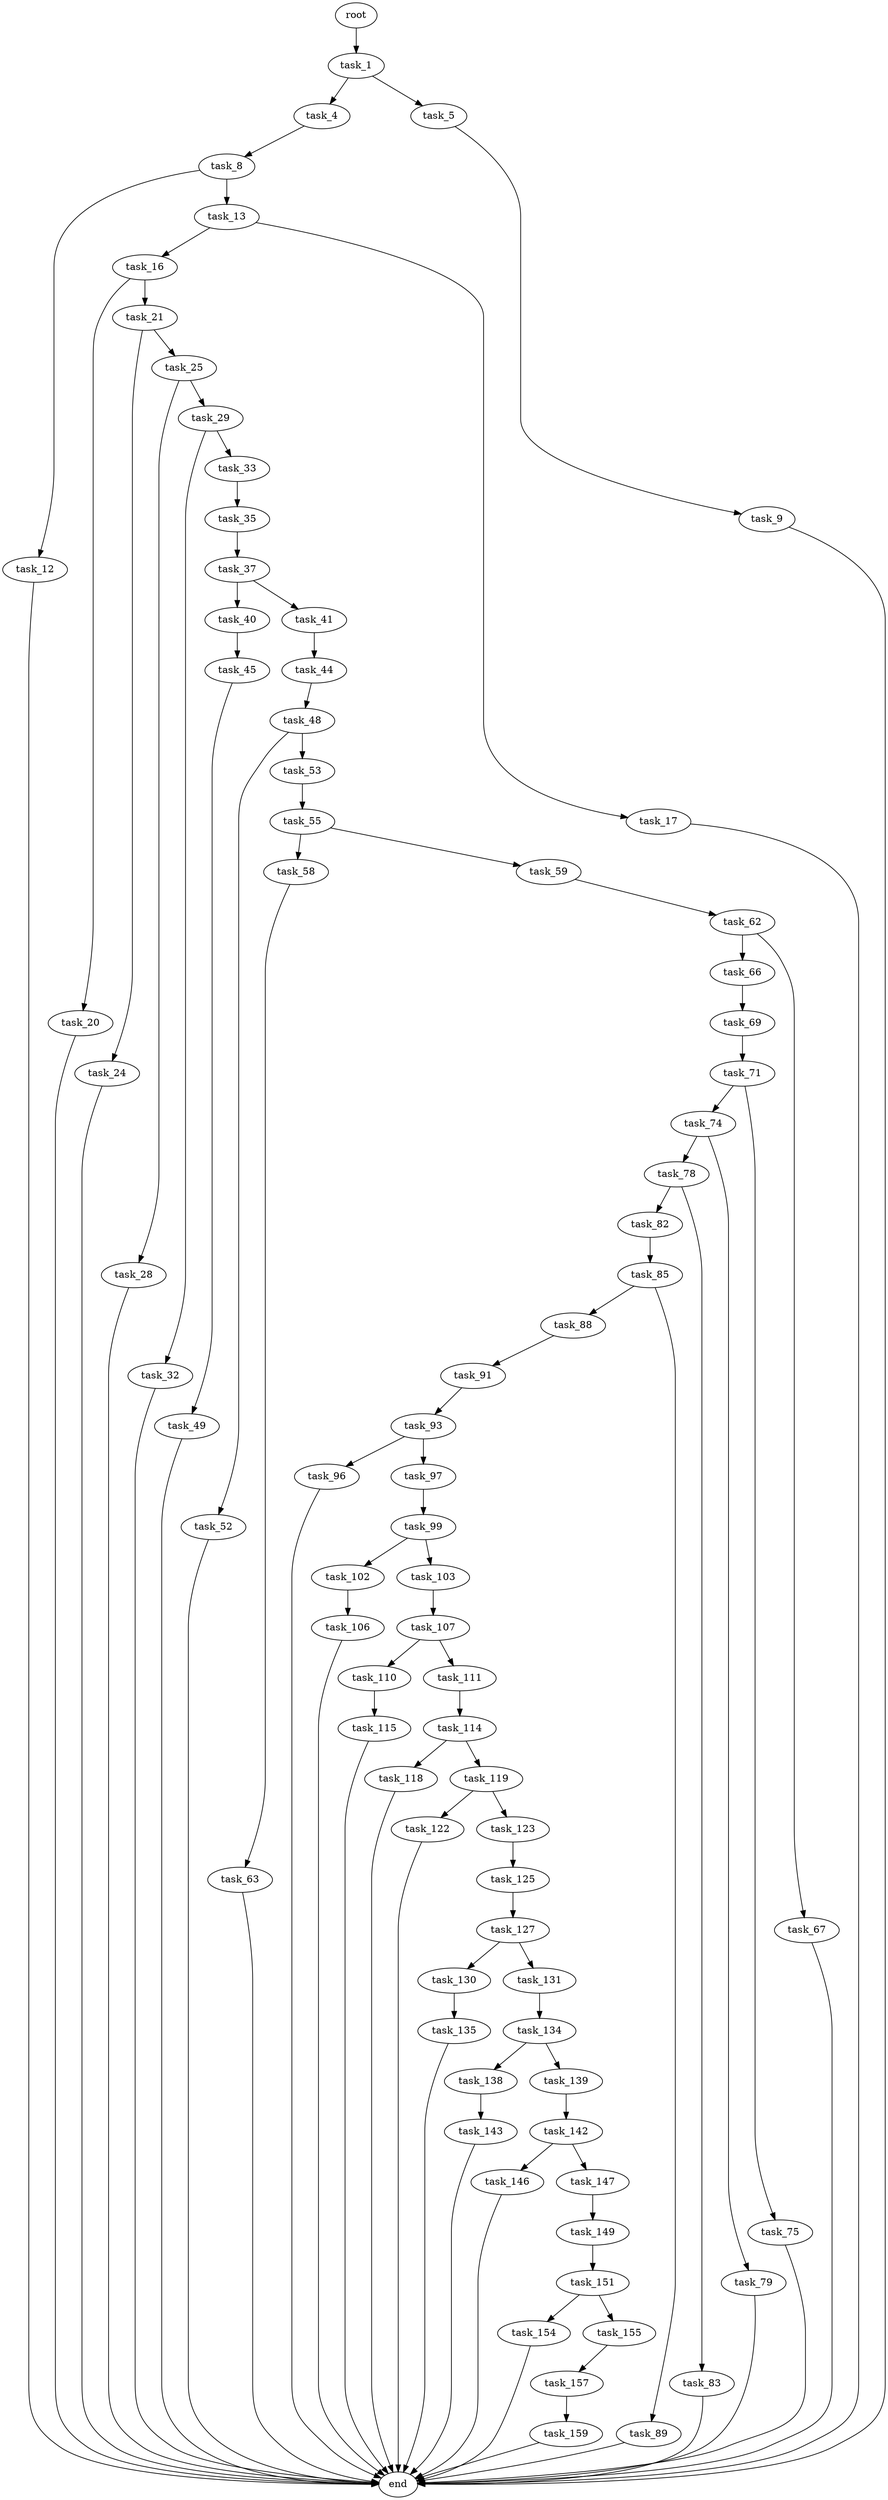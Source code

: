 digraph G {
  root [size="0.000000"];
  task_1 [size="3642720238.000000"];
  task_4 [size="8918021483.000000"];
  task_5 [size="40301850573.000000"];
  task_8 [size="8589934592.000000"];
  task_9 [size="132411822154.000000"];
  task_12 [size="7476859477.000000"];
  task_13 [size="231928233984.000000"];
  end [size="0.000000"];
  task_16 [size="303445108508.000000"];
  task_17 [size="8589934592.000000"];
  task_20 [size="1267845516245.000000"];
  task_21 [size="28991029248.000000"];
  task_24 [size="144240849336.000000"];
  task_25 [size="231928233984.000000"];
  task_28 [size="22236041795.000000"];
  task_29 [size="782757789696.000000"];
  task_32 [size="68719476736.000000"];
  task_33 [size="1127117024.000000"];
  task_35 [size="132256065420.000000"];
  task_37 [size="6715855833.000000"];
  task_40 [size="231928233984.000000"];
  task_41 [size="549755813888.000000"];
  task_45 [size="1070649756.000000"];
  task_44 [size="724004112.000000"];
  task_48 [size="4014383288.000000"];
  task_49 [size="368293445632.000000"];
  task_52 [size="663243585199.000000"];
  task_53 [size="16146641332.000000"];
  task_55 [size="1063903673.000000"];
  task_58 [size="231928233984.000000"];
  task_59 [size="1073741824000.000000"];
  task_63 [size="29009999176.000000"];
  task_62 [size="364538953025.000000"];
  task_66 [size="11957335623.000000"];
  task_67 [size="11414946508.000000"];
  task_69 [size="19646207028.000000"];
  task_71 [size="8589934592.000000"];
  task_74 [size="782757789696.000000"];
  task_75 [size="484892818396.000000"];
  task_78 [size="28991029248.000000"];
  task_79 [size="68719476736.000000"];
  task_82 [size="7913236936.000000"];
  task_83 [size="97823947973.000000"];
  task_85 [size="1073741824000.000000"];
  task_88 [size="11845063787.000000"];
  task_89 [size="231928233984.000000"];
  task_91 [size="380606379510.000000"];
  task_93 [size="13856087794.000000"];
  task_96 [size="231928233984.000000"];
  task_97 [size="1073741824000.000000"];
  task_99 [size="13054867287.000000"];
  task_102 [size="234524797520.000000"];
  task_103 [size="28991029248.000000"];
  task_106 [size="439148085005.000000"];
  task_107 [size="577946140968.000000"];
  task_110 [size="64156688865.000000"];
  task_111 [size="28991029248.000000"];
  task_115 [size="663509373499.000000"];
  task_114 [size="326118763147.000000"];
  task_118 [size="803290097417.000000"];
  task_119 [size="8589934592.000000"];
  task_122 [size="18730613249.000000"];
  task_123 [size="975349947.000000"];
  task_125 [size="782757789696.000000"];
  task_127 [size="135360960836.000000"];
  task_130 [size="782757789696.000000"];
  task_131 [size="9351772016.000000"];
  task_135 [size="29357955666.000000"];
  task_134 [size="15223555567.000000"];
  task_138 [size="191436574413.000000"];
  task_139 [size="1073741824000.000000"];
  task_143 [size="106380619691.000000"];
  task_142 [size="28991029248.000000"];
  task_146 [size="782757789696.000000"];
  task_147 [size="30895794388.000000"];
  task_149 [size="782757789696.000000"];
  task_151 [size="305169258.000000"];
  task_154 [size="549755813888.000000"];
  task_155 [size="1386412319633.000000"];
  task_157 [size="12702531375.000000"];
  task_159 [size="1073741824000.000000"];

  root -> task_1 [size="1.000000"];
  task_1 -> task_4 [size="75497472.000000"];
  task_1 -> task_5 [size="75497472.000000"];
  task_4 -> task_8 [size="209715200.000000"];
  task_5 -> task_9 [size="679477248.000000"];
  task_8 -> task_12 [size="33554432.000000"];
  task_8 -> task_13 [size="33554432.000000"];
  task_9 -> end [size="1.000000"];
  task_12 -> end [size="1.000000"];
  task_13 -> task_16 [size="301989888.000000"];
  task_13 -> task_17 [size="301989888.000000"];
  task_16 -> task_20 [size="301989888.000000"];
  task_16 -> task_21 [size="301989888.000000"];
  task_17 -> end [size="1.000000"];
  task_20 -> end [size="1.000000"];
  task_21 -> task_24 [size="75497472.000000"];
  task_21 -> task_25 [size="75497472.000000"];
  task_24 -> end [size="1.000000"];
  task_25 -> task_28 [size="301989888.000000"];
  task_25 -> task_29 [size="301989888.000000"];
  task_28 -> end [size="1.000000"];
  task_29 -> task_32 [size="679477248.000000"];
  task_29 -> task_33 [size="679477248.000000"];
  task_32 -> end [size="1.000000"];
  task_33 -> task_35 [size="75497472.000000"];
  task_35 -> task_37 [size="134217728.000000"];
  task_37 -> task_40 [size="134217728.000000"];
  task_37 -> task_41 [size="134217728.000000"];
  task_40 -> task_45 [size="301989888.000000"];
  task_41 -> task_44 [size="536870912.000000"];
  task_45 -> task_49 [size="75497472.000000"];
  task_44 -> task_48 [size="33554432.000000"];
  task_48 -> task_52 [size="209715200.000000"];
  task_48 -> task_53 [size="209715200.000000"];
  task_49 -> end [size="1.000000"];
  task_52 -> end [size="1.000000"];
  task_53 -> task_55 [size="301989888.000000"];
  task_55 -> task_58 [size="33554432.000000"];
  task_55 -> task_59 [size="33554432.000000"];
  task_58 -> task_63 [size="301989888.000000"];
  task_59 -> task_62 [size="838860800.000000"];
  task_63 -> end [size="1.000000"];
  task_62 -> task_66 [size="301989888.000000"];
  task_62 -> task_67 [size="301989888.000000"];
  task_66 -> task_69 [size="209715200.000000"];
  task_67 -> end [size="1.000000"];
  task_69 -> task_71 [size="33554432.000000"];
  task_71 -> task_74 [size="33554432.000000"];
  task_71 -> task_75 [size="33554432.000000"];
  task_74 -> task_78 [size="679477248.000000"];
  task_74 -> task_79 [size="679477248.000000"];
  task_75 -> end [size="1.000000"];
  task_78 -> task_82 [size="75497472.000000"];
  task_78 -> task_83 [size="75497472.000000"];
  task_79 -> end [size="1.000000"];
  task_82 -> task_85 [size="679477248.000000"];
  task_83 -> end [size="1.000000"];
  task_85 -> task_88 [size="838860800.000000"];
  task_85 -> task_89 [size="838860800.000000"];
  task_88 -> task_91 [size="411041792.000000"];
  task_89 -> end [size="1.000000"];
  task_91 -> task_93 [size="301989888.000000"];
  task_93 -> task_96 [size="838860800.000000"];
  task_93 -> task_97 [size="838860800.000000"];
  task_96 -> end [size="1.000000"];
  task_97 -> task_99 [size="838860800.000000"];
  task_99 -> task_102 [size="301989888.000000"];
  task_99 -> task_103 [size="301989888.000000"];
  task_102 -> task_106 [size="536870912.000000"];
  task_103 -> task_107 [size="75497472.000000"];
  task_106 -> end [size="1.000000"];
  task_107 -> task_110 [size="411041792.000000"];
  task_107 -> task_111 [size="411041792.000000"];
  task_110 -> task_115 [size="209715200.000000"];
  task_111 -> task_114 [size="75497472.000000"];
  task_115 -> end [size="1.000000"];
  task_114 -> task_118 [size="301989888.000000"];
  task_114 -> task_119 [size="301989888.000000"];
  task_118 -> end [size="1.000000"];
  task_119 -> task_122 [size="33554432.000000"];
  task_119 -> task_123 [size="33554432.000000"];
  task_122 -> end [size="1.000000"];
  task_123 -> task_125 [size="33554432.000000"];
  task_125 -> task_127 [size="679477248.000000"];
  task_127 -> task_130 [size="301989888.000000"];
  task_127 -> task_131 [size="301989888.000000"];
  task_130 -> task_135 [size="679477248.000000"];
  task_131 -> task_134 [size="411041792.000000"];
  task_135 -> end [size="1.000000"];
  task_134 -> task_138 [size="301989888.000000"];
  task_134 -> task_139 [size="301989888.000000"];
  task_138 -> task_143 [size="301989888.000000"];
  task_139 -> task_142 [size="838860800.000000"];
  task_143 -> end [size="1.000000"];
  task_142 -> task_146 [size="75497472.000000"];
  task_142 -> task_147 [size="75497472.000000"];
  task_146 -> end [size="1.000000"];
  task_147 -> task_149 [size="536870912.000000"];
  task_149 -> task_151 [size="679477248.000000"];
  task_151 -> task_154 [size="33554432.000000"];
  task_151 -> task_155 [size="33554432.000000"];
  task_154 -> end [size="1.000000"];
  task_155 -> task_157 [size="838860800.000000"];
  task_157 -> task_159 [size="679477248.000000"];
  task_159 -> end [size="1.000000"];
}
